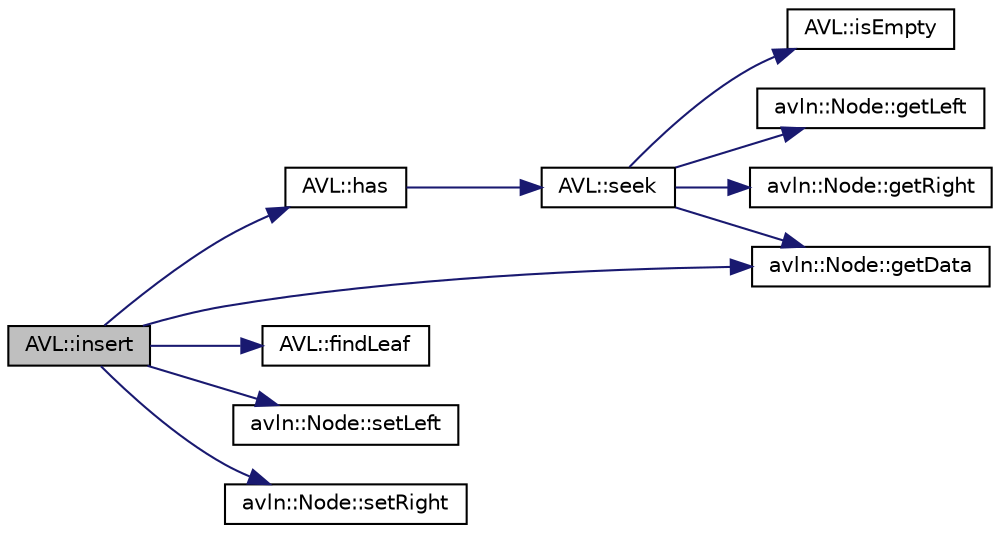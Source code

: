digraph "AVL::insert"
{
  edge [fontname="Helvetica",fontsize="10",labelfontname="Helvetica",labelfontsize="10"];
  node [fontname="Helvetica",fontsize="10",shape=record];
  rankdir="LR";
  Node1 [label="AVL::insert",height=0.2,width=0.4,color="black", fillcolor="grey75", style="filled", fontcolor="black"];
  Node1 -> Node2 [color="midnightblue",fontsize="10",style="solid",fontname="Helvetica"];
  Node2 [label="AVL::has",height=0.2,width=0.4,color="black", fillcolor="white", style="filled",URL="$class_a_v_l.html#a316ea4e315515c48a0e7ed86a6fccf4b"];
  Node2 -> Node3 [color="midnightblue",fontsize="10",style="solid",fontname="Helvetica"];
  Node3 [label="AVL::seek",height=0.2,width=0.4,color="black", fillcolor="white", style="filled",URL="$class_a_v_l.html#adcf57d2bd7ee1977213ed9731ac20564"];
  Node3 -> Node4 [color="midnightblue",fontsize="10",style="solid",fontname="Helvetica"];
  Node4 [label="AVL::isEmpty",height=0.2,width=0.4,color="black", fillcolor="white", style="filled",URL="$class_a_v_l.html#a35afbbeff81a2a58dc4a341ccc0f6ce2"];
  Node3 -> Node5 [color="midnightblue",fontsize="10",style="solid",fontname="Helvetica"];
  Node5 [label="avln::Node::getData",height=0.2,width=0.4,color="black", fillcolor="white", style="filled",URL="$classavln_1_1_node.html#a952cbab61543d622bfe13beb872322a0"];
  Node3 -> Node6 [color="midnightblue",fontsize="10",style="solid",fontname="Helvetica"];
  Node6 [label="avln::Node::getLeft",height=0.2,width=0.4,color="black", fillcolor="white", style="filled",URL="$classavln_1_1_node.html#ad39cf45af29db3be415f812495c1c201"];
  Node3 -> Node7 [color="midnightblue",fontsize="10",style="solid",fontname="Helvetica"];
  Node7 [label="avln::Node::getRight",height=0.2,width=0.4,color="black", fillcolor="white", style="filled",URL="$classavln_1_1_node.html#ae6e852e00c029d06ae34c0a415a13812"];
  Node1 -> Node8 [color="midnightblue",fontsize="10",style="solid",fontname="Helvetica"];
  Node8 [label="AVL::findLeaf",height=0.2,width=0.4,color="black", fillcolor="white", style="filled",URL="$class_a_v_l.html#aed4e21d04592cb453d162388ef0b9fdb"];
  Node1 -> Node5 [color="midnightblue",fontsize="10",style="solid",fontname="Helvetica"];
  Node1 -> Node9 [color="midnightblue",fontsize="10",style="solid",fontname="Helvetica"];
  Node9 [label="avln::Node::setLeft",height=0.2,width=0.4,color="black", fillcolor="white", style="filled",URL="$classavln_1_1_node.html#a389bcc50e814497224433b8b4a342d7c"];
  Node1 -> Node10 [color="midnightblue",fontsize="10",style="solid",fontname="Helvetica"];
  Node10 [label="avln::Node::setRight",height=0.2,width=0.4,color="black", fillcolor="white", style="filled",URL="$classavln_1_1_node.html#a9e0028d2c32e058af743b053d4705094"];
}
